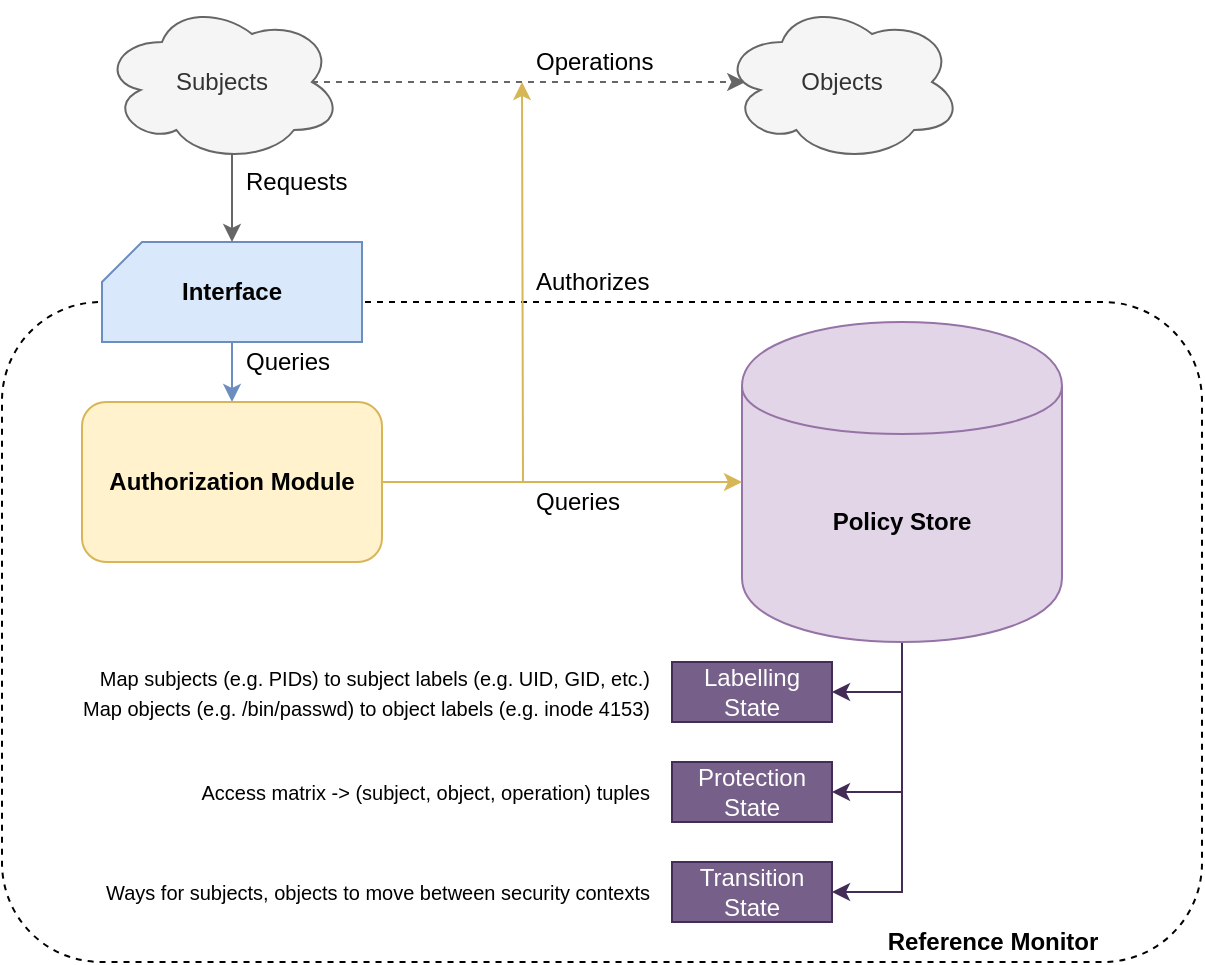 <mxfile version="12.6.5" type="device"><diagram id="VJNvo5i5HJZKeIHKVaUV" name="Page-1"><mxGraphModel dx="1585" dy="896" grid="1" gridSize="10" guides="1" tooltips="1" connect="1" arrows="1" fold="1" page="1" pageScale="1" pageWidth="850" pageHeight="1100" math="0" shadow="0"><root><mxCell id="0"/><mxCell id="1" parent="0"/><mxCell id="GyIN0XlSCAjWHTfHO_uN-2" value="" style="rounded=1;whiteSpace=wrap;html=1;dashed=1;fillColor=none;" vertex="1" parent="1"><mxGeometry x="160" y="200" width="600" height="330" as="geometry"/></mxCell><mxCell id="GyIN0XlSCAjWHTfHO_uN-34" style="edgeStyle=orthogonalEdgeStyle;rounded=0;orthogonalLoop=1;jettySize=auto;html=1;exitX=0.5;exitY=1;exitDx=0;exitDy=0;entryX=1;entryY=0.5;entryDx=0;entryDy=0;fillColor=#76608a;strokeColor=#432D57;" edge="1" parent="1" source="GyIN0XlSCAjWHTfHO_uN-1" target="GyIN0XlSCAjWHTfHO_uN-5"><mxGeometry relative="1" as="geometry"/></mxCell><mxCell id="GyIN0XlSCAjWHTfHO_uN-35" style="edgeStyle=orthogonalEdgeStyle;rounded=0;orthogonalLoop=1;jettySize=auto;html=1;exitX=0.5;exitY=1;exitDx=0;exitDy=0;entryX=1;entryY=0.5;entryDx=0;entryDy=0;fillColor=#76608a;strokeColor=#432D57;" edge="1" parent="1" source="GyIN0XlSCAjWHTfHO_uN-1" target="GyIN0XlSCAjWHTfHO_uN-6"><mxGeometry relative="1" as="geometry"/></mxCell><mxCell id="GyIN0XlSCAjWHTfHO_uN-36" style="edgeStyle=orthogonalEdgeStyle;rounded=0;orthogonalLoop=1;jettySize=auto;html=1;exitX=0.5;exitY=1;exitDx=0;exitDy=0;entryX=1;entryY=0.5;entryDx=0;entryDy=0;fillColor=#76608a;strokeColor=#432D57;" edge="1" parent="1" source="GyIN0XlSCAjWHTfHO_uN-1" target="GyIN0XlSCAjWHTfHO_uN-7"><mxGeometry relative="1" as="geometry"/></mxCell><mxCell id="GyIN0XlSCAjWHTfHO_uN-1" value="&lt;b&gt;Policy Store&lt;/b&gt;" style="shape=cylinder;whiteSpace=wrap;html=1;boundedLbl=1;backgroundOutline=1;fillColor=#e1d5e7;strokeColor=#9673a6;" vertex="1" parent="1"><mxGeometry x="530" y="210" width="160" height="160" as="geometry"/></mxCell><mxCell id="GyIN0XlSCAjWHTfHO_uN-3" value="&lt;b&gt;Reference Monitor&lt;/b&gt;" style="text;html=1;align=center;verticalAlign=middle;resizable=0;points=[];autosize=1;" vertex="1" parent="1"><mxGeometry x="595" y="510" width="120" height="20" as="geometry"/></mxCell><mxCell id="GyIN0XlSCAjWHTfHO_uN-5" value="Labelling State" style="rounded=0;whiteSpace=wrap;html=1;fillColor=#76608a;strokeColor=#432D57;fontColor=#ffffff;" vertex="1" parent="1"><mxGeometry x="495" y="380" width="80" height="30" as="geometry"/></mxCell><mxCell id="GyIN0XlSCAjWHTfHO_uN-6" value="Protection State" style="rounded=0;whiteSpace=wrap;html=1;fillColor=#76608a;strokeColor=#432D57;fontColor=#ffffff;" vertex="1" parent="1"><mxGeometry x="495" y="430" width="80" height="30" as="geometry"/></mxCell><mxCell id="GyIN0XlSCAjWHTfHO_uN-7" value="Transition State" style="rounded=0;whiteSpace=wrap;html=1;fillColor=#76608a;strokeColor=#432D57;fontColor=#ffffff;" vertex="1" parent="1"><mxGeometry x="495" y="480" width="80" height="30" as="geometry"/></mxCell><mxCell id="GyIN0XlSCAjWHTfHO_uN-23" style="edgeStyle=orthogonalEdgeStyle;rounded=0;orthogonalLoop=1;jettySize=auto;html=1;exitX=0.5;exitY=1;exitDx=0;exitDy=0;exitPerimeter=0;entryX=0.5;entryY=0;entryDx=0;entryDy=0;fillColor=#dae8fc;strokeColor=#6c8ebf;" edge="1" parent="1" source="GyIN0XlSCAjWHTfHO_uN-11" target="GyIN0XlSCAjWHTfHO_uN-22"><mxGeometry relative="1" as="geometry"/></mxCell><mxCell id="GyIN0XlSCAjWHTfHO_uN-11" value="Interface" style="shape=card;whiteSpace=wrap;html=1;fillColor=#dae8fc;fontStyle=1;size=20;strokeColor=#6c8ebf;" vertex="1" parent="1"><mxGeometry x="210" y="170" width="130" height="50" as="geometry"/></mxCell><mxCell id="GyIN0XlSCAjWHTfHO_uN-15" style="edgeStyle=orthogonalEdgeStyle;rounded=0;orthogonalLoop=1;jettySize=auto;html=1;exitX=0.55;exitY=0.95;exitDx=0;exitDy=0;exitPerimeter=0;entryX=0.5;entryY=0;entryDx=0;entryDy=0;entryPerimeter=0;fillColor=#f5f5f5;strokeColor=#666666;" edge="1" parent="1" source="GyIN0XlSCAjWHTfHO_uN-14" target="GyIN0XlSCAjWHTfHO_uN-11"><mxGeometry relative="1" as="geometry"><Array as="points"><mxPoint x="275" y="126"/></Array></mxGeometry></mxCell><mxCell id="GyIN0XlSCAjWHTfHO_uN-17" style="edgeStyle=orthogonalEdgeStyle;rounded=0;orthogonalLoop=1;jettySize=auto;html=1;exitX=0.875;exitY=0.5;exitDx=0;exitDy=0;exitPerimeter=0;entryX=0.097;entryY=0.5;entryDx=0;entryDy=0;entryPerimeter=0;dashed=1;fillColor=#f5f5f5;strokeColor=#666666;" edge="1" parent="1" source="GyIN0XlSCAjWHTfHO_uN-14" target="GyIN0XlSCAjWHTfHO_uN-16"><mxGeometry relative="1" as="geometry"/></mxCell><mxCell id="GyIN0XlSCAjWHTfHO_uN-14" value="Subjects" style="ellipse;shape=cloud;whiteSpace=wrap;html=1;fillColor=#f5f5f5;strokeColor=#666666;fontColor=#333333;" vertex="1" parent="1"><mxGeometry x="210" y="50" width="120" height="80" as="geometry"/></mxCell><mxCell id="GyIN0XlSCAjWHTfHO_uN-16" value="Objects" style="ellipse;shape=cloud;whiteSpace=wrap;html=1;fillColor=#f5f5f5;strokeColor=#666666;fontColor=#333333;" vertex="1" parent="1"><mxGeometry x="520" y="50" width="120" height="80" as="geometry"/></mxCell><mxCell id="GyIN0XlSCAjWHTfHO_uN-18" value="Operations" style="text;html=1;align=left;verticalAlign=middle;resizable=0;points=[];autosize=1;" vertex="1" parent="1"><mxGeometry x="425" y="70" width="70" height="20" as="geometry"/></mxCell><mxCell id="GyIN0XlSCAjWHTfHO_uN-20" value="Authorizes" style="text;html=1;align=left;verticalAlign=middle;resizable=0;points=[];autosize=1;" vertex="1" parent="1"><mxGeometry x="425" y="180" width="70" height="20" as="geometry"/></mxCell><mxCell id="GyIN0XlSCAjWHTfHO_uN-26" style="edgeStyle=orthogonalEdgeStyle;rounded=0;orthogonalLoop=1;jettySize=auto;html=1;exitX=1;exitY=0.5;exitDx=0;exitDy=0;fillColor=#fff2cc;strokeColor=#d6b656;" edge="1" parent="1" source="GyIN0XlSCAjWHTfHO_uN-22"><mxGeometry relative="1" as="geometry"><mxPoint x="420" y="90.0" as="targetPoint"/></mxGeometry></mxCell><mxCell id="GyIN0XlSCAjWHTfHO_uN-27" style="edgeStyle=orthogonalEdgeStyle;rounded=0;orthogonalLoop=1;jettySize=auto;html=1;exitX=1;exitY=0.5;exitDx=0;exitDy=0;entryX=0;entryY=0.5;entryDx=0;entryDy=0;fillColor=#fff2cc;strokeColor=#d6b656;" edge="1" parent="1" source="GyIN0XlSCAjWHTfHO_uN-22" target="GyIN0XlSCAjWHTfHO_uN-1"><mxGeometry relative="1" as="geometry"/></mxCell><mxCell id="GyIN0XlSCAjWHTfHO_uN-22" value="Authorization Module" style="rounded=1;whiteSpace=wrap;html=1;fillColor=#fff2cc;strokeColor=#d6b656;fontStyle=1" vertex="1" parent="1"><mxGeometry x="200" y="250" width="150" height="80" as="geometry"/></mxCell><mxCell id="GyIN0XlSCAjWHTfHO_uN-24" value="Queries" style="text;html=1;align=left;verticalAlign=middle;resizable=0;points=[];autosize=1;" vertex="1" parent="1"><mxGeometry x="280" y="220" width="60" height="20" as="geometry"/></mxCell><mxCell id="GyIN0XlSCAjWHTfHO_uN-25" value="Requests" style="text;html=1;align=left;verticalAlign=middle;resizable=0;points=[];autosize=1;" vertex="1" parent="1"><mxGeometry x="280" y="130" width="70" height="20" as="geometry"/></mxCell><mxCell id="GyIN0XlSCAjWHTfHO_uN-28" value="Queries" style="text;html=1;align=left;verticalAlign=middle;resizable=0;points=[];autosize=1;" vertex="1" parent="1"><mxGeometry x="425" y="290" width="60" height="20" as="geometry"/></mxCell><mxCell id="GyIN0XlSCAjWHTfHO_uN-29" value="&lt;font style=&quot;font-size: 10px&quot;&gt;Map subjects (e.g. PIDs) to subject labels (e.g. UID, GID, etc.)&lt;br&gt;&lt;span&gt;Map objects (e.g. /bin/passwd) to object labels (e.g. inode 4153)&lt;/span&gt;&lt;br&gt;&lt;/font&gt;" style="text;html=1;align=right;verticalAlign=middle;resizable=0;points=[];autosize=1;" vertex="1" parent="1"><mxGeometry x="185" y="375" width="300" height="40" as="geometry"/></mxCell><mxCell id="GyIN0XlSCAjWHTfHO_uN-31" value="&lt;font style=&quot;font-size: 10px&quot;&gt;Access matrix -&amp;gt; (subject, object, operation) tuples&lt;/font&gt;" style="text;html=1;align=right;verticalAlign=middle;resizable=0;points=[];autosize=1;" vertex="1" parent="1"><mxGeometry x="245" y="435" width="240" height="20" as="geometry"/></mxCell><mxCell id="GyIN0XlSCAjWHTfHO_uN-32" value="&lt;div style=&quot;font-size: 10px&quot;&gt;Ways for subjects, objects to move between&amp;nbsp;&lt;span&gt;security contexts&lt;/span&gt;&lt;/div&gt;" style="text;html=1;align=right;verticalAlign=middle;resizable=0;points=[];autosize=1;fontSize=10;" vertex="1" parent="1"><mxGeometry x="195" y="485" width="290" height="20" as="geometry"/></mxCell></root></mxGraphModel></diagram></mxfile>